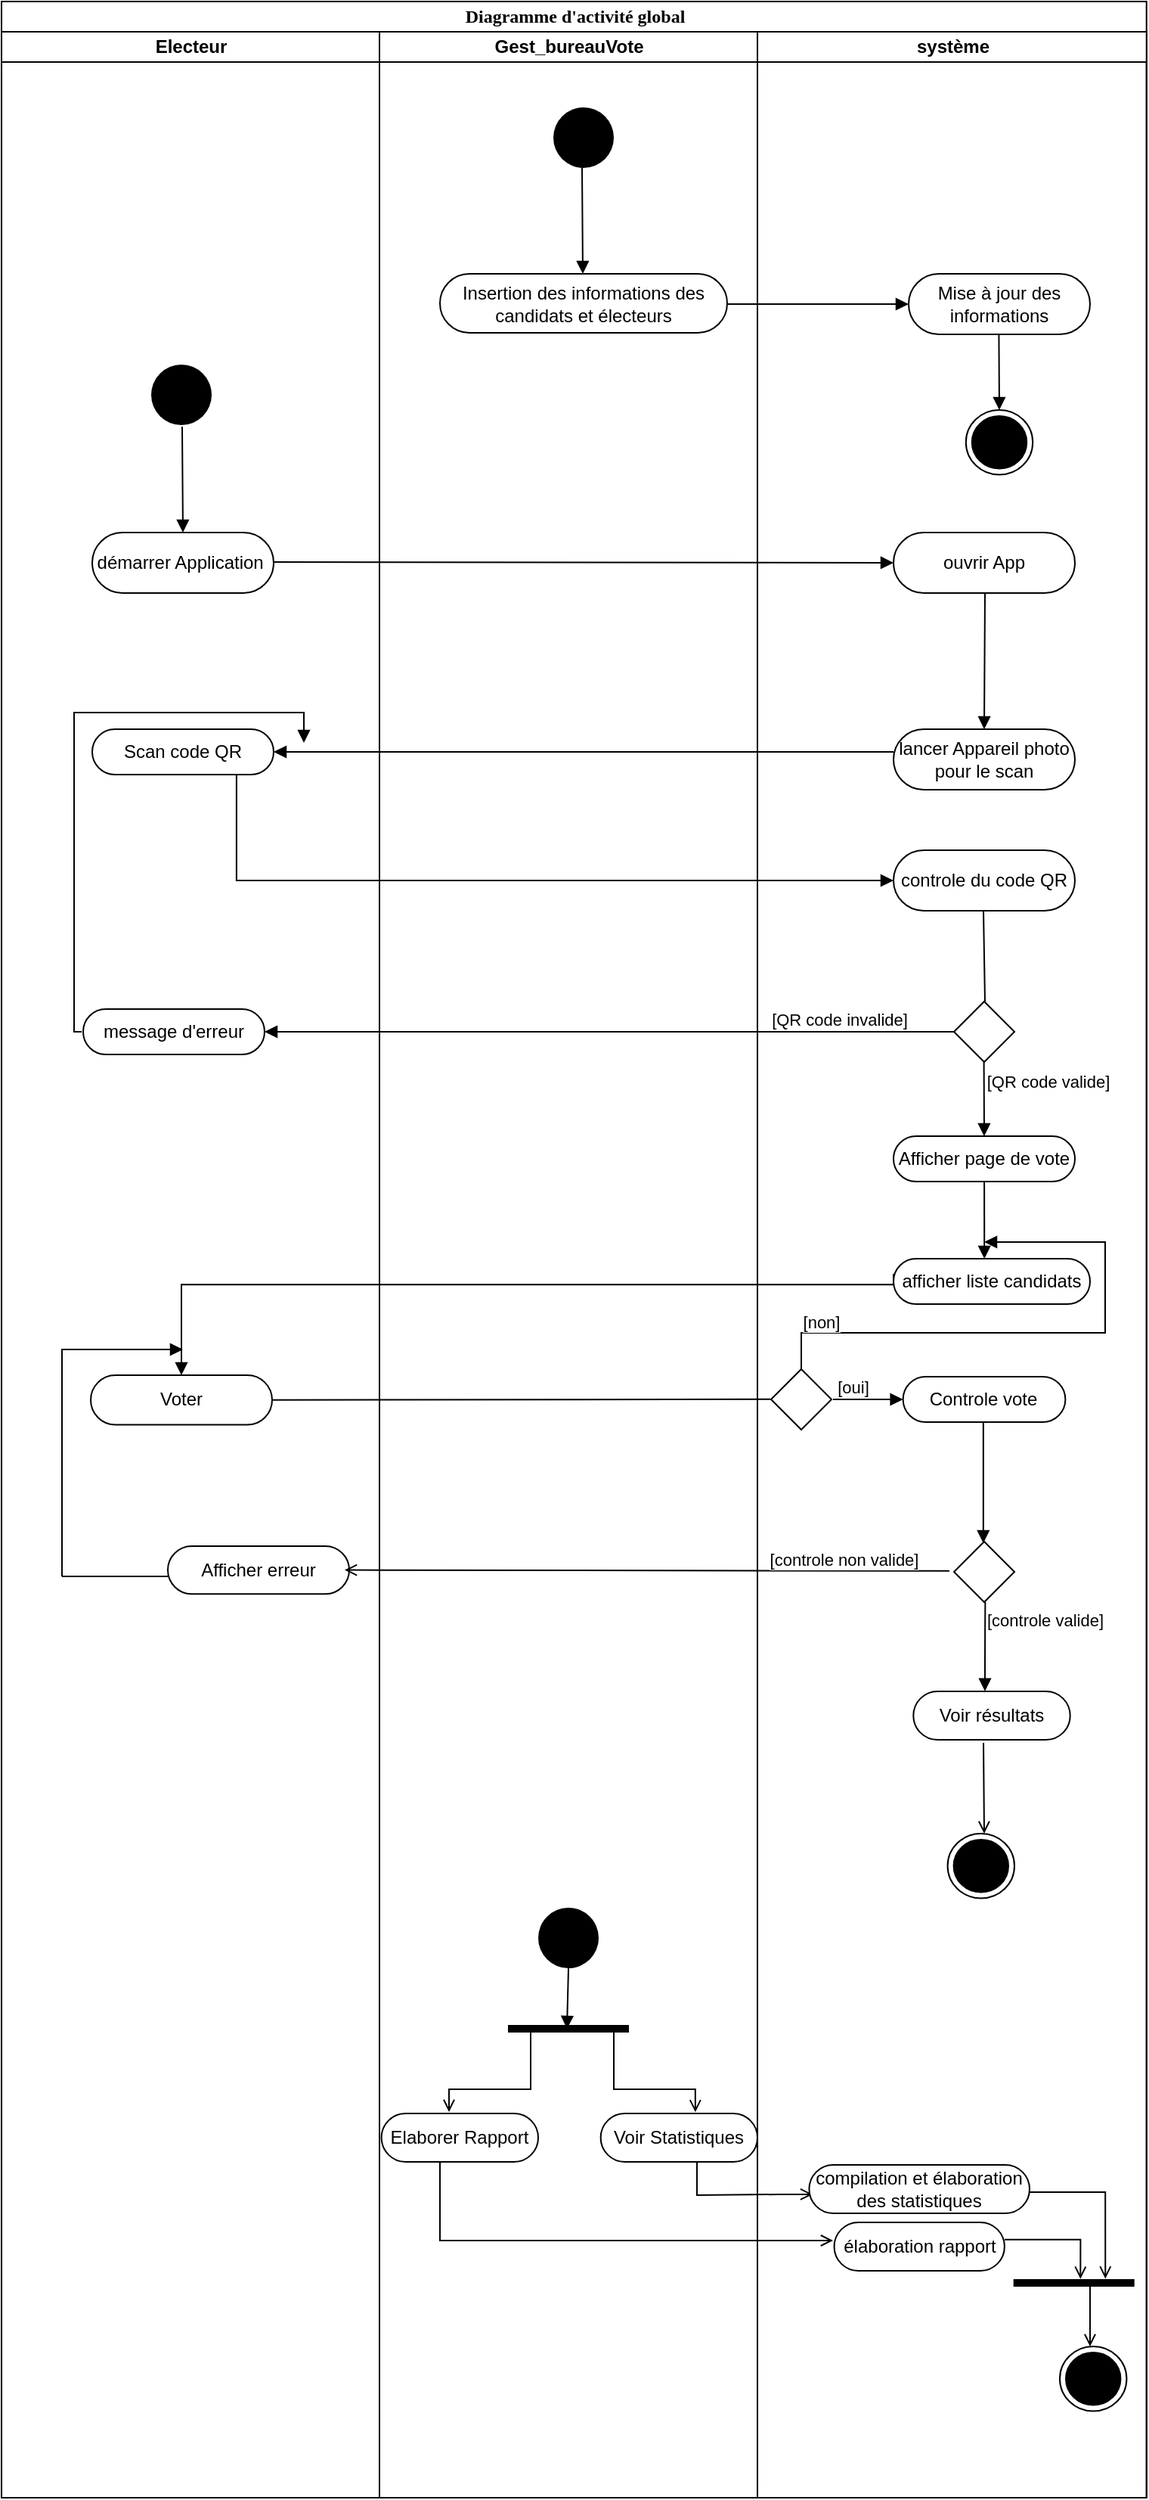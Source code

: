 <mxfile version="13.9.9" type="device"><diagram name="Page-1" id="0783ab3e-0a74-02c8-0abd-f7b4e66b4bec"><mxGraphModel dx="1316" dy="590" grid="1" gridSize="10" guides="1" tooltips="1" connect="1" arrows="1" fold="1" page="1" pageScale="1" pageWidth="850" pageHeight="1100" background="#ffffff" math="0" shadow="0"><root><mxCell id="0"/><mxCell id="1" parent="0"/><mxCell id="1c1d494c118603dd-1" value="Diagramme d'activité global" style="swimlane;html=1;childLayout=stackLayout;startSize=20;rounded=0;shadow=0;comic=0;labelBackgroundColor=none;strokeWidth=1;fontFamily=Verdana;fontSize=12;align=center;" parent="1" vertex="1"><mxGeometry x="40" y="20" width="757.37" height="1650" as="geometry"/></mxCell><mxCell id="1c1d494c118603dd-2" value="Electeur" style="swimlane;html=1;startSize=20;" parent="1c1d494c118603dd-1" vertex="1"><mxGeometry y="20" width="250" height="1630" as="geometry"/></mxCell><mxCell id="NWw6JwGdRFbWUVC7-ue2-2" value="" style="endArrow=none;html=1;entryX=0.5;entryY=1;entryDx=0;entryDy=0;rounded=0;startArrow=block;startFill=1;" parent="1c1d494c118603dd-2" edge="1"><mxGeometry width="50" height="50" relative="1" as="geometry"><mxPoint x="120" y="331" as="sourcePoint"/><mxPoint x="119.5" y="261" as="targetPoint"/></mxGeometry></mxCell><mxCell id="NWw6JwGdRFbWUVC7-ue2-3" value="démarrer Application&amp;nbsp;" style="rounded=1;whiteSpace=wrap;html=1;arcSize=50;" parent="1c1d494c118603dd-2" vertex="1"><mxGeometry x="60" y="331" width="120" height="40" as="geometry"/></mxCell><mxCell id="NWw6JwGdRFbWUVC7-ue2-4" value="" style="endArrow=none;html=1;entryX=1;entryY=0.5;entryDx=0;entryDy=0;rounded=0;startArrow=block;startFill=1;exitX=0;exitY=0.5;exitDx=0;exitDy=0;" parent="1c1d494c118603dd-2" source="NWw6JwGdRFbWUVC7-ue2-5" edge="1"><mxGeometry x="-0.025" y="19" width="50" height="50" relative="1" as="geometry"><mxPoint x="340" y="350.5" as="sourcePoint"/><mxPoint x="180" y="350.5" as="targetPoint"/><mxPoint as="offset"/></mxGeometry></mxCell><mxCell id="NWw6JwGdRFbWUVC7-ue2-9" value="Scan code QR" style="rounded=1;whiteSpace=wrap;html=1;arcSize=50;" parent="1c1d494c118603dd-2" vertex="1"><mxGeometry x="60" y="461" width="120" height="30" as="geometry"/></mxCell><mxCell id="NWw6JwGdRFbWUVC7-ue2-10" value="" style="endArrow=none;html=1;rounded=0;startArrow=block;startFill=1;edgeStyle=elbowEdgeStyle;exitX=0;exitY=0.5;exitDx=0;exitDy=0;entryX=0.788;entryY=1.021;entryDx=0;entryDy=0;entryPerimeter=0;" parent="1c1d494c118603dd-2" source="NWw6JwGdRFbWUVC7-ue2-11" edge="1"><mxGeometry width="50" height="50" relative="1" as="geometry"><mxPoint x="339.44" y="560.37" as="sourcePoint"/><mxPoint x="155.0" y="491" as="targetPoint"/><Array as="points"><mxPoint x="155.44" y="550.37"/><mxPoint x="235.44" y="580.37"/><mxPoint x="235.44" y="560.37"/><mxPoint x="155.44" y="540.37"/><mxPoint x="205.32" y="560.67"/><mxPoint x="195.32" y="563.67"/><mxPoint x="185.32" y="563.67"/><mxPoint x="145.32" y="563.67"/></Array></mxGeometry></mxCell><mxCell id="NWw6JwGdRFbWUVC7-ue2-18" value="message d'erreur" style="rounded=1;whiteSpace=wrap;html=1;arcSize=50;" parent="1c1d494c118603dd-2" vertex="1"><mxGeometry x="54" y="646" width="120" height="30" as="geometry"/></mxCell><mxCell id="NWw6JwGdRFbWUVC7-ue2-19" value="" style="endArrow=none;html=1;rounded=0;startArrow=block;startFill=1;edgeStyle=orthogonalEdgeStyle;entryX=0;entryY=0.5;entryDx=0;entryDy=0;" parent="1c1d494c118603dd-2" edge="1"><mxGeometry width="50" height="50" relative="1" as="geometry"><mxPoint x="200" y="470" as="sourcePoint"/><mxPoint x="53" y="661" as="targetPoint"/><Array as="points"><mxPoint x="48" y="450"/><mxPoint x="48" y="661"/></Array></mxGeometry></mxCell><mxCell id="NWw6JwGdRFbWUVC7-ue2-23" value="Voter" style="rounded=1;whiteSpace=wrap;html=1;arcSize=50;" parent="1c1d494c118603dd-2" vertex="1"><mxGeometry x="59" y="888" width="120" height="32.79" as="geometry"/></mxCell><mxCell id="NWw6JwGdRFbWUVC7-ue2-36" value="Afficher erreur" style="rounded=1;whiteSpace=wrap;html=1;arcSize=50;" parent="1c1d494c118603dd-2" vertex="1"><mxGeometry x="110" y="1001" width="120" height="31.61" as="geometry"/></mxCell><mxCell id="NWw6JwGdRFbWUVC7-ue2-37" value="" style="endArrow=block;html=1;endFill=1;rounded=0;edgeStyle=elbowEdgeStyle;elbow=vertical;" parent="1c1d494c118603dd-2" edge="1"><mxGeometry x="-39.37" y="675.76" width="50" height="50" as="geometry"><mxPoint x="40" y="1021" as="sourcePoint"/><mxPoint x="120" y="871" as="targetPoint"/><Array as="points"><mxPoint x="50" y="871"/></Array></mxGeometry></mxCell><mxCell id="NWw6JwGdRFbWUVC7-ue2-42" value="" style="endArrow=none;html=1;endFill=0;rounded=0;elbow=vertical;entryX=0.001;entryY=0.631;entryDx=0;entryDy=0;entryPerimeter=0;" parent="1c1d494c118603dd-2" target="NWw6JwGdRFbWUVC7-ue2-36" edge="1"><mxGeometry x="-90.37" y="687.37" width="50" height="50" as="geometry"><mxPoint x="40" y="1021" as="sourcePoint"/><mxPoint x="107" y="1020" as="targetPoint"/></mxGeometry></mxCell><mxCell id="3DF6cVMgCV1__uuKp07X-23" value="" style="ellipse;fillColor=#000000;strokeColor=none;" parent="1c1d494c118603dd-2" vertex="1"><mxGeometry x="99" y="220" width="40" height="40" as="geometry"/></mxCell><mxCell id="3DF6cVMgCV1__uuKp07X-1" value="Gest_bureauVote" style="swimlane;html=1;startSize=20;" parent="1c1d494c118603dd-1" vertex="1"><mxGeometry x="250" y="20" width="250" height="1630" as="geometry"/></mxCell><mxCell id="3DF6cVMgCV1__uuKp07X-11" value="" style="endArrow=none;html=1;exitX=1;exitY=0.5;exitDx=0;exitDy=0;entryX=0;entryY=0.5;entryDx=0;entryDy=0;" parent="3DF6cVMgCV1__uuKp07X-1" source="NWw6JwGdRFbWUVC7-ue2-23" edge="1"><mxGeometry x="2.16" y="654.31" width="50" height="50" as="geometry"><mxPoint x="179.002" y="903.893" as="sourcePoint"/><mxPoint x="258.581" y="903.893" as="targetPoint"/></mxGeometry></mxCell><mxCell id="3DF6cVMgCV1__uuKp07X-15" value="" style="ellipse;fillColor=#000000;strokeColor=none;" parent="3DF6cVMgCV1__uuKp07X-1" vertex="1"><mxGeometry x="115" y="50" width="40" height="40" as="geometry"/></mxCell><mxCell id="3DF6cVMgCV1__uuKp07X-16" value="" style="endArrow=none;html=1;entryX=0.5;entryY=1;entryDx=0;entryDy=0;rounded=0;startArrow=block;startFill=1;" parent="3DF6cVMgCV1__uuKp07X-1" edge="1"><mxGeometry width="50" height="50" relative="1" as="geometry"><mxPoint x="134.5" y="160" as="sourcePoint"/><mxPoint x="134" y="90" as="targetPoint"/></mxGeometry></mxCell><mxCell id="3DF6cVMgCV1__uuKp07X-17" value="Insertion des informations des candidats et électeurs" style="rounded=1;whiteSpace=wrap;html=1;arcSize=50;" parent="3DF6cVMgCV1__uuKp07X-1" vertex="1"><mxGeometry x="40" y="160" width="190" height="39" as="geometry"/></mxCell><mxCell id="3DF6cVMgCV1__uuKp07X-24" value="" style="ellipse;fillColor=#000000;strokeColor=none;" parent="3DF6cVMgCV1__uuKp07X-1" vertex="1"><mxGeometry x="105" y="1240" width="40" height="40" as="geometry"/></mxCell><mxCell id="3DF6cVMgCV1__uuKp07X-25" value="" style="endArrow=none;html=1;rounded=0;elbow=vertical;startArrow=block;startFill=1;entryX=0.5;entryY=1;entryDx=0;entryDy=0;" parent="3DF6cVMgCV1__uuKp07X-1" target="3DF6cVMgCV1__uuKp07X-24" edge="1"><mxGeometry x="-887.17" y="769.36" width="50" height="50" as="geometry"><mxPoint x="124" y="1320" as="sourcePoint"/><mxPoint x="130" y="1360" as="targetPoint"/></mxGeometry></mxCell><mxCell id="3DF6cVMgCV1__uuKp07X-27" value="" style="html=1;points=[];perimeter=orthogonalPerimeter;fillColor=#000000;strokeColor=none;rotation=90;" parent="3DF6cVMgCV1__uuKp07X-1" vertex="1"><mxGeometry x="122.499" y="1280.003" width="5" height="80" as="geometry"/></mxCell><mxCell id="3DF6cVMgCV1__uuKp07X-28" value="" style="endArrow=none;html=1;rounded=0;elbow=vertical;startArrow=open;startFill=0;entryX=0.5;entryY=1;entryDx=0;entryDy=0;edgeStyle=orthogonalEdgeStyle;" parent="3DF6cVMgCV1__uuKp07X-1" edge="1"><mxGeometry x="-911.58" y="809.36" width="50" height="50" as="geometry"><mxPoint x="46" y="1375" as="sourcePoint"/><mxPoint x="99.999" y="1320.003" as="targetPoint"/><Array as="points"><mxPoint x="46" y="1360"/><mxPoint x="100" y="1360"/></Array></mxGeometry></mxCell><mxCell id="3DF6cVMgCV1__uuKp07X-30" value="" style="endArrow=none;html=1;rounded=0;elbow=vertical;startArrow=open;startFill=0;entryX=0.5;entryY=1;entryDx=0;entryDy=0;edgeStyle=orthogonalEdgeStyle;exitX=0.604;exitY=-0.026;exitDx=0;exitDy=0;exitPerimeter=0;" parent="3DF6cVMgCV1__uuKp07X-1" source="3DF6cVMgCV1__uuKp07X-32" edge="1"><mxGeometry x="-1146.58" y="769.36" width="50" height="50" as="geometry"><mxPoint x="180" y="1370" as="sourcePoint"/><mxPoint x="154.999" y="1320.003" as="targetPoint"/><Array as="points"><mxPoint x="209" y="1360"/><mxPoint x="155" y="1360"/></Array></mxGeometry></mxCell><mxCell id="3DF6cVMgCV1__uuKp07X-31" value="Elaborer Rapport" style="rounded=1;whiteSpace=wrap;html=1;arcSize=50;" parent="3DF6cVMgCV1__uuKp07X-1" vertex="1"><mxGeometry x="1.32" y="1376" width="103.68" height="32" as="geometry"/></mxCell><mxCell id="3DF6cVMgCV1__uuKp07X-32" value="Voir Statistiques" style="rounded=1;whiteSpace=wrap;html=1;arcSize=50;" parent="3DF6cVMgCV1__uuKp07X-1" vertex="1"><mxGeometry x="146.32" y="1376" width="103.68" height="32" as="geometry"/></mxCell><mxCell id="3DF6cVMgCV1__uuKp07X-34" value="" style="endArrow=none;html=1;rounded=0;elbow=vertical;startArrow=open;startFill=0;entryX=0.5;entryY=1;entryDx=0;entryDy=0;edgeStyle=orthogonalEdgeStyle;exitX=0.016;exitY=0.609;exitDx=0;exitDy=0;exitPerimeter=0;" parent="3DF6cVMgCV1__uuKp07X-1" source="3DF6cVMgCV1__uuKp07X-36" edge="1"><mxGeometry x="-1381.58" y="817.36" width="50" height="50" as="geometry"><mxPoint x="270" y="1430" as="sourcePoint"/><mxPoint x="209.999" y="1408.003" as="targetPoint"/><Array as="points"><mxPoint x="264" y="1430"/><mxPoint x="210" y="1430"/></Array></mxGeometry></mxCell><mxCell id="3DF6cVMgCV1__uuKp07X-35" value="" style="endArrow=none;html=1;rounded=0;elbow=vertical;startArrow=open;startFill=0;entryX=0.5;entryY=1;entryDx=0;entryDy=0;edgeStyle=orthogonalEdgeStyle;" parent="3DF6cVMgCV1__uuKp07X-1" edge="1"><mxGeometry x="-1841.58" y="777.36" width="50" height="50" as="geometry"><mxPoint x="300" y="1460" as="sourcePoint"/><mxPoint x="39.999" y="1408.003" as="targetPoint"/><Array as="points"><mxPoint x="40" y="1460"/></Array></mxGeometry></mxCell><mxCell id="1c1d494c118603dd-3" value="système" style="swimlane;html=1;startSize=20;" parent="1c1d494c118603dd-1" vertex="1"><mxGeometry x="500" y="20" width="257.37" height="1630" as="geometry"><mxRectangle x="250" y="20" width="30" height="1120" as="alternateBounds"/></mxGeometry></mxCell><mxCell id="NWw6JwGdRFbWUVC7-ue2-20" value="" style="endArrow=none;html=1;rounded=0;startArrow=block;startFill=1;edgeStyle=elbowEdgeStyle;entryX=0.5;entryY=1;entryDx=0;entryDy=0;" parent="1c1d494c118603dd-3" edge="1"><mxGeometry width="50" height="50" relative="1" as="geometry"><mxPoint x="150.12" y="811" as="sourcePoint"/><mxPoint x="150.24" y="731" as="targetPoint"/><Array as="points"><mxPoint x="150" y="771.06"/><mxPoint x="140" y="771.06"/><mxPoint x="130" y="774.06"/><mxPoint x="120" y="774.06"/><mxPoint x="80" y="774.06"/></Array></mxGeometry></mxCell><mxCell id="NWw6JwGdRFbWUVC7-ue2-5" value="ouvrir App" style="rounded=1;whiteSpace=wrap;html=1;arcSize=50;" parent="1c1d494c118603dd-3" vertex="1"><mxGeometry x="90" y="331" width="120" height="40" as="geometry"/></mxCell><mxCell id="NWw6JwGdRFbWUVC7-ue2-6" value="" style="endArrow=none;html=1;entryX=0.5;entryY=1;entryDx=0;entryDy=0;rounded=0;startArrow=block;startFill=1;" parent="1c1d494c118603dd-3" edge="1"><mxGeometry width="50" height="50" relative="1" as="geometry"><mxPoint x="150" y="461" as="sourcePoint"/><mxPoint x="150.5" y="371" as="targetPoint"/></mxGeometry></mxCell><mxCell id="NWw6JwGdRFbWUVC7-ue2-7" value="lancer Appareil photo pour le scan" style="rounded=1;whiteSpace=wrap;html=1;arcSize=50;" parent="1c1d494c118603dd-3" vertex="1"><mxGeometry x="90" y="461" width="120" height="40" as="geometry"/></mxCell><mxCell id="NWw6JwGdRFbWUVC7-ue2-8" value="" style="endArrow=none;html=1;rounded=0;startArrow=block;startFill=1;exitX=1;exitY=0.5;exitDx=0;exitDy=0;edgeStyle=orthogonalEdgeStyle;" parent="1c1d494c118603dd-3" source="NWw6JwGdRFbWUVC7-ue2-9" edge="1"><mxGeometry width="50" height="50" relative="1" as="geometry"><mxPoint x="-70.0" y="476.39" as="sourcePoint"/><mxPoint x="90" y="476" as="targetPoint"/><Array as="points"><mxPoint x="90" y="476"/></Array></mxGeometry></mxCell><mxCell id="NWw6JwGdRFbWUVC7-ue2-11" value="controle du code QR" style="rounded=1;whiteSpace=wrap;html=1;arcSize=50;" parent="1c1d494c118603dd-3" vertex="1"><mxGeometry x="90" y="541" width="120" height="40" as="geometry"/></mxCell><mxCell id="NWw6JwGdRFbWUVC7-ue2-12" value="" style="endArrow=none;html=1;entryX=0.5;entryY=1;entryDx=0;entryDy=0;" parent="1c1d494c118603dd-3" edge="1"><mxGeometry width="50" height="50" relative="1" as="geometry"><mxPoint x="150.5" y="641" as="sourcePoint"/><mxPoint x="149.5" y="581" as="targetPoint"/></mxGeometry></mxCell><mxCell id="NWw6JwGdRFbWUVC7-ue2-13" value="" style="rhombus;whiteSpace=wrap;html=1;" parent="1c1d494c118603dd-3" vertex="1"><mxGeometry x="130" y="641" width="40" height="40" as="geometry"/></mxCell><mxCell id="NWw6JwGdRFbWUVC7-ue2-16" value="Afficher page de vote" style="rounded=1;whiteSpace=wrap;html=1;arcSize=50;" parent="1c1d494c118603dd-3" vertex="1"><mxGeometry x="90" y="730" width="120" height="30" as="geometry"/></mxCell><mxCell id="NWw6JwGdRFbWUVC7-ue2-17" value="" style="endArrow=none;html=1;rounded=0;startArrow=block;startFill=1;edgeStyle=elbowEdgeStyle;exitX=1;exitY=0.5;exitDx=0;exitDy=0;" parent="1c1d494c118603dd-3" source="NWw6JwGdRFbWUVC7-ue2-18" edge="1"><mxGeometry width="50" height="50" relative="1" as="geometry"><mxPoint x="-75" y="661.14" as="sourcePoint"/><mxPoint x="130" y="661.0" as="targetPoint"/><Array as="points"><mxPoint x="129.88" y="661.06"/><mxPoint x="119.88" y="661.06"/><mxPoint x="109.88" y="664.06"/><mxPoint x="99.88" y="664.06"/><mxPoint x="59.88" y="664.06"/></Array></mxGeometry></mxCell><mxCell id="3DF6cVMgCV1__uuKp07X-47" value="[QR code invalide]" style="edgeLabel;html=1;align=center;verticalAlign=middle;resizable=0;points=[];" parent="NWw6JwGdRFbWUVC7-ue2-17" vertex="1" connectable="0"><mxGeometry x="0.664" y="-1" relative="1" as="geometry"><mxPoint y="-9" as="offset"/></mxGeometry></mxCell><mxCell id="NWw6JwGdRFbWUVC7-ue2-21" value="afficher liste candidats" style="rounded=1;whiteSpace=wrap;html=1;arcSize=50;" parent="1c1d494c118603dd-3" vertex="1"><mxGeometry x="90" y="811" width="130" height="30" as="geometry"/></mxCell><mxCell id="NWw6JwGdRFbWUVC7-ue2-22" value="" style="endArrow=none;html=1;rounded=0;edgeStyle=elbowEdgeStyle;elbow=vertical;startArrow=block;startFill=1;entryX=0;entryY=0.5;entryDx=0;entryDy=0;exitX=0.5;exitY=0;exitDx=0;exitDy=0;" parent="1c1d494c118603dd-3" source="NWw6JwGdRFbWUVC7-ue2-23" edge="1"><mxGeometry x="-293.16" y="656.99" width="50" height="50" as="geometry"><mxPoint x="-130" y="888" as="sourcePoint"/><mxPoint x="89.998" y="821.002" as="targetPoint"/><Array as="points"><mxPoint x="45.787" y="828.133"/></Array></mxGeometry></mxCell><mxCell id="NWw6JwGdRFbWUVC7-ue2-25" value="" style="rhombus;whiteSpace=wrap;html=1;" parent="1c1d494c118603dd-3" vertex="1"><mxGeometry x="9" y="884" width="40" height="40" as="geometry"/></mxCell><mxCell id="NWw6JwGdRFbWUVC7-ue2-26" value="" style="endArrow=none;html=1;rounded=0;startArrow=block;startFill=1;exitX=0;exitY=0.5;exitDx=0;exitDy=0;" parent="1c1d494c118603dd-3" source="NWw6JwGdRFbWUVC7-ue2-27" edge="1"><mxGeometry width="50" height="50" relative="1" as="geometry"><mxPoint x="110" y="904" as="sourcePoint"/><mxPoint x="50" y="904" as="targetPoint"/></mxGeometry></mxCell><mxCell id="NWw6JwGdRFbWUVC7-ue2-28" value="[oui]" style="edgeLabel;html=1;align=center;verticalAlign=middle;resizable=0;points=[];" parent="NWw6JwGdRFbWUVC7-ue2-26" vertex="1" connectable="0"><mxGeometry x="0.455" y="1" relative="1" as="geometry"><mxPoint y="-9" as="offset"/></mxGeometry></mxCell><mxCell id="NWw6JwGdRFbWUVC7-ue2-27" value="Controle vote" style="rounded=1;whiteSpace=wrap;html=1;arcSize=50;" parent="1c1d494c118603dd-3" vertex="1"><mxGeometry x="96.32" y="889" width="107.37" height="30" as="geometry"/></mxCell><mxCell id="NWw6JwGdRFbWUVC7-ue2-32" value="" style="endArrow=none;html=1;startArrow=block;startFill=1;" parent="1c1d494c118603dd-3" edge="1"><mxGeometry x="-342.17" y="518.02" width="50" height="50" as="geometry"><mxPoint x="149.41" y="999" as="sourcePoint"/><mxPoint x="149.41" y="919" as="targetPoint"/></mxGeometry></mxCell><mxCell id="NWw6JwGdRFbWUVC7-ue2-34" value="" style="rhombus;whiteSpace=wrap;html=1;" parent="1c1d494c118603dd-3" vertex="1"><mxGeometry x="130" y="998" width="40" height="40" as="geometry"/></mxCell><mxCell id="NWw6JwGdRFbWUVC7-ue2-35" value="[controle non valide]" style="endArrow=open;html=1;endFill=0;exitX=0;exitY=0.5;exitDx=0;exitDy=0;entryX=1;entryY=0.5;entryDx=0;entryDy=0;" parent="1c1d494c118603dd-3" edge="1"><mxGeometry x="-3" width="50" height="50" as="geometry"><mxPoint x="127.003" y="1017.416" as="sourcePoint"/><mxPoint x="-273" y="1016.805" as="targetPoint"/><mxPoint x="130" y="-7" as="offset"/></mxGeometry></mxCell><mxCell id="NWw6JwGdRFbWUVC7-ue2-43" value="[controle valide]" style="endArrow=block;html=1;endFill=1;exitX=0.5;exitY=1;exitDx=0;exitDy=0;" parent="1c1d494c118603dd-3" edge="1"><mxGeometry width="50" height="50" as="geometry"><mxPoint x="150.686" y="1038.0" as="sourcePoint"/><mxPoint x="150.502" y="1096.887" as="targetPoint"/><Array as="points"><mxPoint x="150.502" y="1068.363"/></Array><mxPoint x="39" y="-17" as="offset"/></mxGeometry></mxCell><mxCell id="NWw6JwGdRFbWUVC7-ue2-45" value="" style="endArrow=none;html=1;rounded=0;elbow=vertical;startArrow=open;startFill=0;entryX=0.5;entryY=1;entryDx=0;entryDy=0;" parent="1c1d494c118603dd-3" edge="1"><mxGeometry x="-322.07" y="660.36" width="50" height="50" as="geometry"><mxPoint x="150" y="1191" as="sourcePoint"/><mxPoint x="149.509" y="1131.003" as="targetPoint"/></mxGeometry></mxCell><mxCell id="NWw6JwGdRFbWUVC7-ue2-46" value="" style="ellipse;html=1;shape=endState;fillColor=#000000;strokeColor=#000000;" parent="1c1d494c118603dd-3" vertex="1"><mxGeometry x="125.788" y="1191.004" width="44.211" height="42.786" as="geometry"/></mxCell><mxCell id="NWw6JwGdRFbWUVC7-ue2-44" value="Voir résultats" style="rounded=1;whiteSpace=wrap;html=1;arcSize=50;" parent="1c1d494c118603dd-3" vertex="1"><mxGeometry x="103.16" y="1097" width="103.68" height="32" as="geometry"/></mxCell><mxCell id="3DF6cVMgCV1__uuKp07X-19" value="" style="endArrow=none;html=1;rounded=0;startArrow=block;startFill=1;" parent="1c1d494c118603dd-3" edge="1"><mxGeometry y="20" width="50" height="50" relative="1" as="geometry"><mxPoint x="100" y="180" as="sourcePoint"/><mxPoint x="-20" y="180" as="targetPoint"/><mxPoint as="offset"/></mxGeometry></mxCell><mxCell id="3DF6cVMgCV1__uuKp07X-20" value="Mise à jour des informations" style="rounded=1;whiteSpace=wrap;html=1;arcSize=50;" parent="1c1d494c118603dd-3" vertex="1"><mxGeometry x="100" y="160" width="120" height="40" as="geometry"/></mxCell><mxCell id="3DF6cVMgCV1__uuKp07X-21" value="" style="endArrow=none;html=1;entryX=0.5;entryY=1;entryDx=0;entryDy=0;rounded=0;startArrow=block;startFill=1;" parent="1c1d494c118603dd-3" edge="1"><mxGeometry width="50" height="50" relative="1" as="geometry"><mxPoint x="160" y="250" as="sourcePoint"/><mxPoint x="159.71" y="200" as="targetPoint"/></mxGeometry></mxCell><mxCell id="3DF6cVMgCV1__uuKp07X-22" value="" style="ellipse;html=1;shape=endState;fillColor=#000000;strokeColor=#000000;" parent="1c1d494c118603dd-3" vertex="1"><mxGeometry x="137.898" y="250.004" width="44.211" height="42.786" as="geometry"/></mxCell><mxCell id="3DF6cVMgCV1__uuKp07X-36" value="compilation et élaboration des statistiques" style="rounded=1;whiteSpace=wrap;html=1;arcSize=50;" parent="1c1d494c118603dd-3" vertex="1"><mxGeometry x="34.22" y="1410" width="145.78" height="32" as="geometry"/></mxCell><mxCell id="3DF6cVMgCV1__uuKp07X-37" value="élaboration rapport" style="rounded=1;whiteSpace=wrap;html=1;arcSize=50;" parent="1c1d494c118603dd-3" vertex="1"><mxGeometry x="50.77" y="1448" width="112.68" height="32" as="geometry"/></mxCell><mxCell id="3DF6cVMgCV1__uuKp07X-38" value="" style="html=1;points=[];perimeter=orthogonalPerimeter;fillColor=#000000;strokeColor=none;rotation=90;" parent="1c1d494c118603dd-3" vertex="1"><mxGeometry x="206.839" y="1448.003" width="5" height="80" as="geometry"/></mxCell><mxCell id="3DF6cVMgCV1__uuKp07X-39" value="" style="endArrow=none;html=1;rounded=0;elbow=vertical;startArrow=open;startFill=0;entryX=0.5;entryY=1;entryDx=0;entryDy=0;edgeStyle=orthogonalEdgeStyle;exitX=-0.062;exitY=0.24;exitDx=0;exitDy=0;exitPerimeter=0;" parent="1c1d494c118603dd-3" source="3DF6cVMgCV1__uuKp07X-38" edge="1"><mxGeometry x="-1991.58" y="757.36" width="50" height="50" as="geometry"><mxPoint x="230" y="1480" as="sourcePoint"/><mxPoint x="179.999" y="1428.003" as="targetPoint"/><Array as="points"><mxPoint x="230" y="1428"/></Array></mxGeometry></mxCell><mxCell id="3DF6cVMgCV1__uuKp07X-40" value="" style="endArrow=none;html=1;rounded=0;elbow=vertical;startArrow=open;startFill=0;entryX=0.5;entryY=1;entryDx=0;entryDy=0;edgeStyle=orthogonalEdgeStyle;exitX=-0.034;exitY=0.446;exitDx=0;exitDy=0;exitPerimeter=0;" parent="1c1d494c118603dd-3" source="3DF6cVMgCV1__uuKp07X-38" edge="1"><mxGeometry x="-2548.13" y="748.77" width="50" height="50" as="geometry"><mxPoint x="214" y="1480" as="sourcePoint"/><mxPoint x="163.449" y="1459.413" as="targetPoint"/><Array as="points"><mxPoint x="214" y="1459"/></Array></mxGeometry></mxCell><mxCell id="3DF6cVMgCV1__uuKp07X-41" value="" style="endArrow=none;html=1;rounded=0;elbow=vertical;startArrow=open;startFill=0;entryX=0.5;entryY=1;entryDx=0;entryDy=0;" parent="1c1d494c118603dd-3" edge="1"><mxGeometry x="-2491.58" y="779.36" width="50" height="50" as="geometry"><mxPoint x="220" y="1530" as="sourcePoint"/><mxPoint x="219.999" y="1490.003" as="targetPoint"/></mxGeometry></mxCell><mxCell id="3DF6cVMgCV1__uuKp07X-43" value="" style="ellipse;html=1;shape=endState;fillColor=#000000;strokeColor=#000000;" parent="1c1d494c118603dd-3" vertex="1"><mxGeometry x="200" y="1530" width="44.211" height="42.786" as="geometry"/></mxCell><mxCell id="3DF6cVMgCV1__uuKp07X-44" value="" style="endArrow=none;html=1;rounded=0;startArrow=block;startFill=1;edgeStyle=elbowEdgeStyle;" parent="1c1d494c118603dd-3" edge="1"><mxGeometry width="50" height="50" relative="1" as="geometry"><mxPoint x="150" y="730" as="sourcePoint"/><mxPoint x="150" y="680" as="targetPoint"/><Array as="points"><mxPoint x="149.8" y="661.06"/><mxPoint x="139.8" y="661.06"/><mxPoint x="129.8" y="664.06"/><mxPoint x="119.8" y="664.06"/><mxPoint x="79.8" y="664.06"/></Array></mxGeometry></mxCell><mxCell id="3DF6cVMgCV1__uuKp07X-49" value="[QR code valide]" style="edgeLabel;html=1;align=center;verticalAlign=middle;resizable=0;points=[];" parent="3DF6cVMgCV1__uuKp07X-44" vertex="1" connectable="0"><mxGeometry x="0.421" relative="1" as="geometry"><mxPoint x="42.2" as="offset"/></mxGeometry></mxCell><mxCell id="3DF6cVMgCV1__uuKp07X-45" value="" style="endArrow=none;html=1;rounded=0;startArrow=block;startFill=1;edgeStyle=orthogonalEdgeStyle;entryX=0.5;entryY=0;entryDx=0;entryDy=0;" parent="1c1d494c118603dd-3" target="NWw6JwGdRFbWUVC7-ue2-25" edge="1"><mxGeometry width="50" height="50" relative="1" as="geometry"><mxPoint x="150" y="800" as="sourcePoint"/><mxPoint x="90.24" y="820" as="targetPoint"/><Array as="points"><mxPoint x="230" y="800"/><mxPoint x="230" y="860"/><mxPoint x="29" y="860"/></Array></mxGeometry></mxCell><mxCell id="3DF6cVMgCV1__uuKp07X-50" value="[non]" style="edgeLabel;html=1;align=center;verticalAlign=middle;resizable=0;points=[];" parent="3DF6cVMgCV1__uuKp07X-45" vertex="1" connectable="0"><mxGeometry x="0.797" y="-2" relative="1" as="geometry"><mxPoint y="-5" as="offset"/></mxGeometry></mxCell></root></mxGraphModel></diagram></mxfile>
